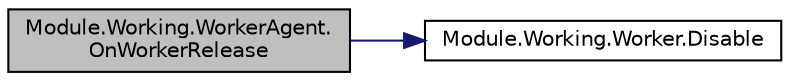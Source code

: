 digraph "Module.Working.WorkerAgent.OnWorkerRelease"
{
 // LATEX_PDF_SIZE
  edge [fontname="Helvetica",fontsize="10",labelfontname="Helvetica",labelfontsize="10"];
  node [fontname="Helvetica",fontsize="10",shape=record];
  rankdir="LR";
  Node1 [label="Module.Working.WorkerAgent.\lOnWorkerRelease",height=0.2,width=0.4,color="black", fillcolor="grey75", style="filled", fontcolor="black",tooltip=" "];
  Node1 -> Node2 [color="midnightblue",fontsize="10",style="solid",fontname="Helvetica"];
  Node2 [label="Module.Working.Worker.Disable",height=0.2,width=0.4,color="black", fillcolor="white", style="filled",URL="$classModule_1_1Working_1_1Worker.html#ab930824facd15fddeac2341f151654f5",tooltip=" "];
}
